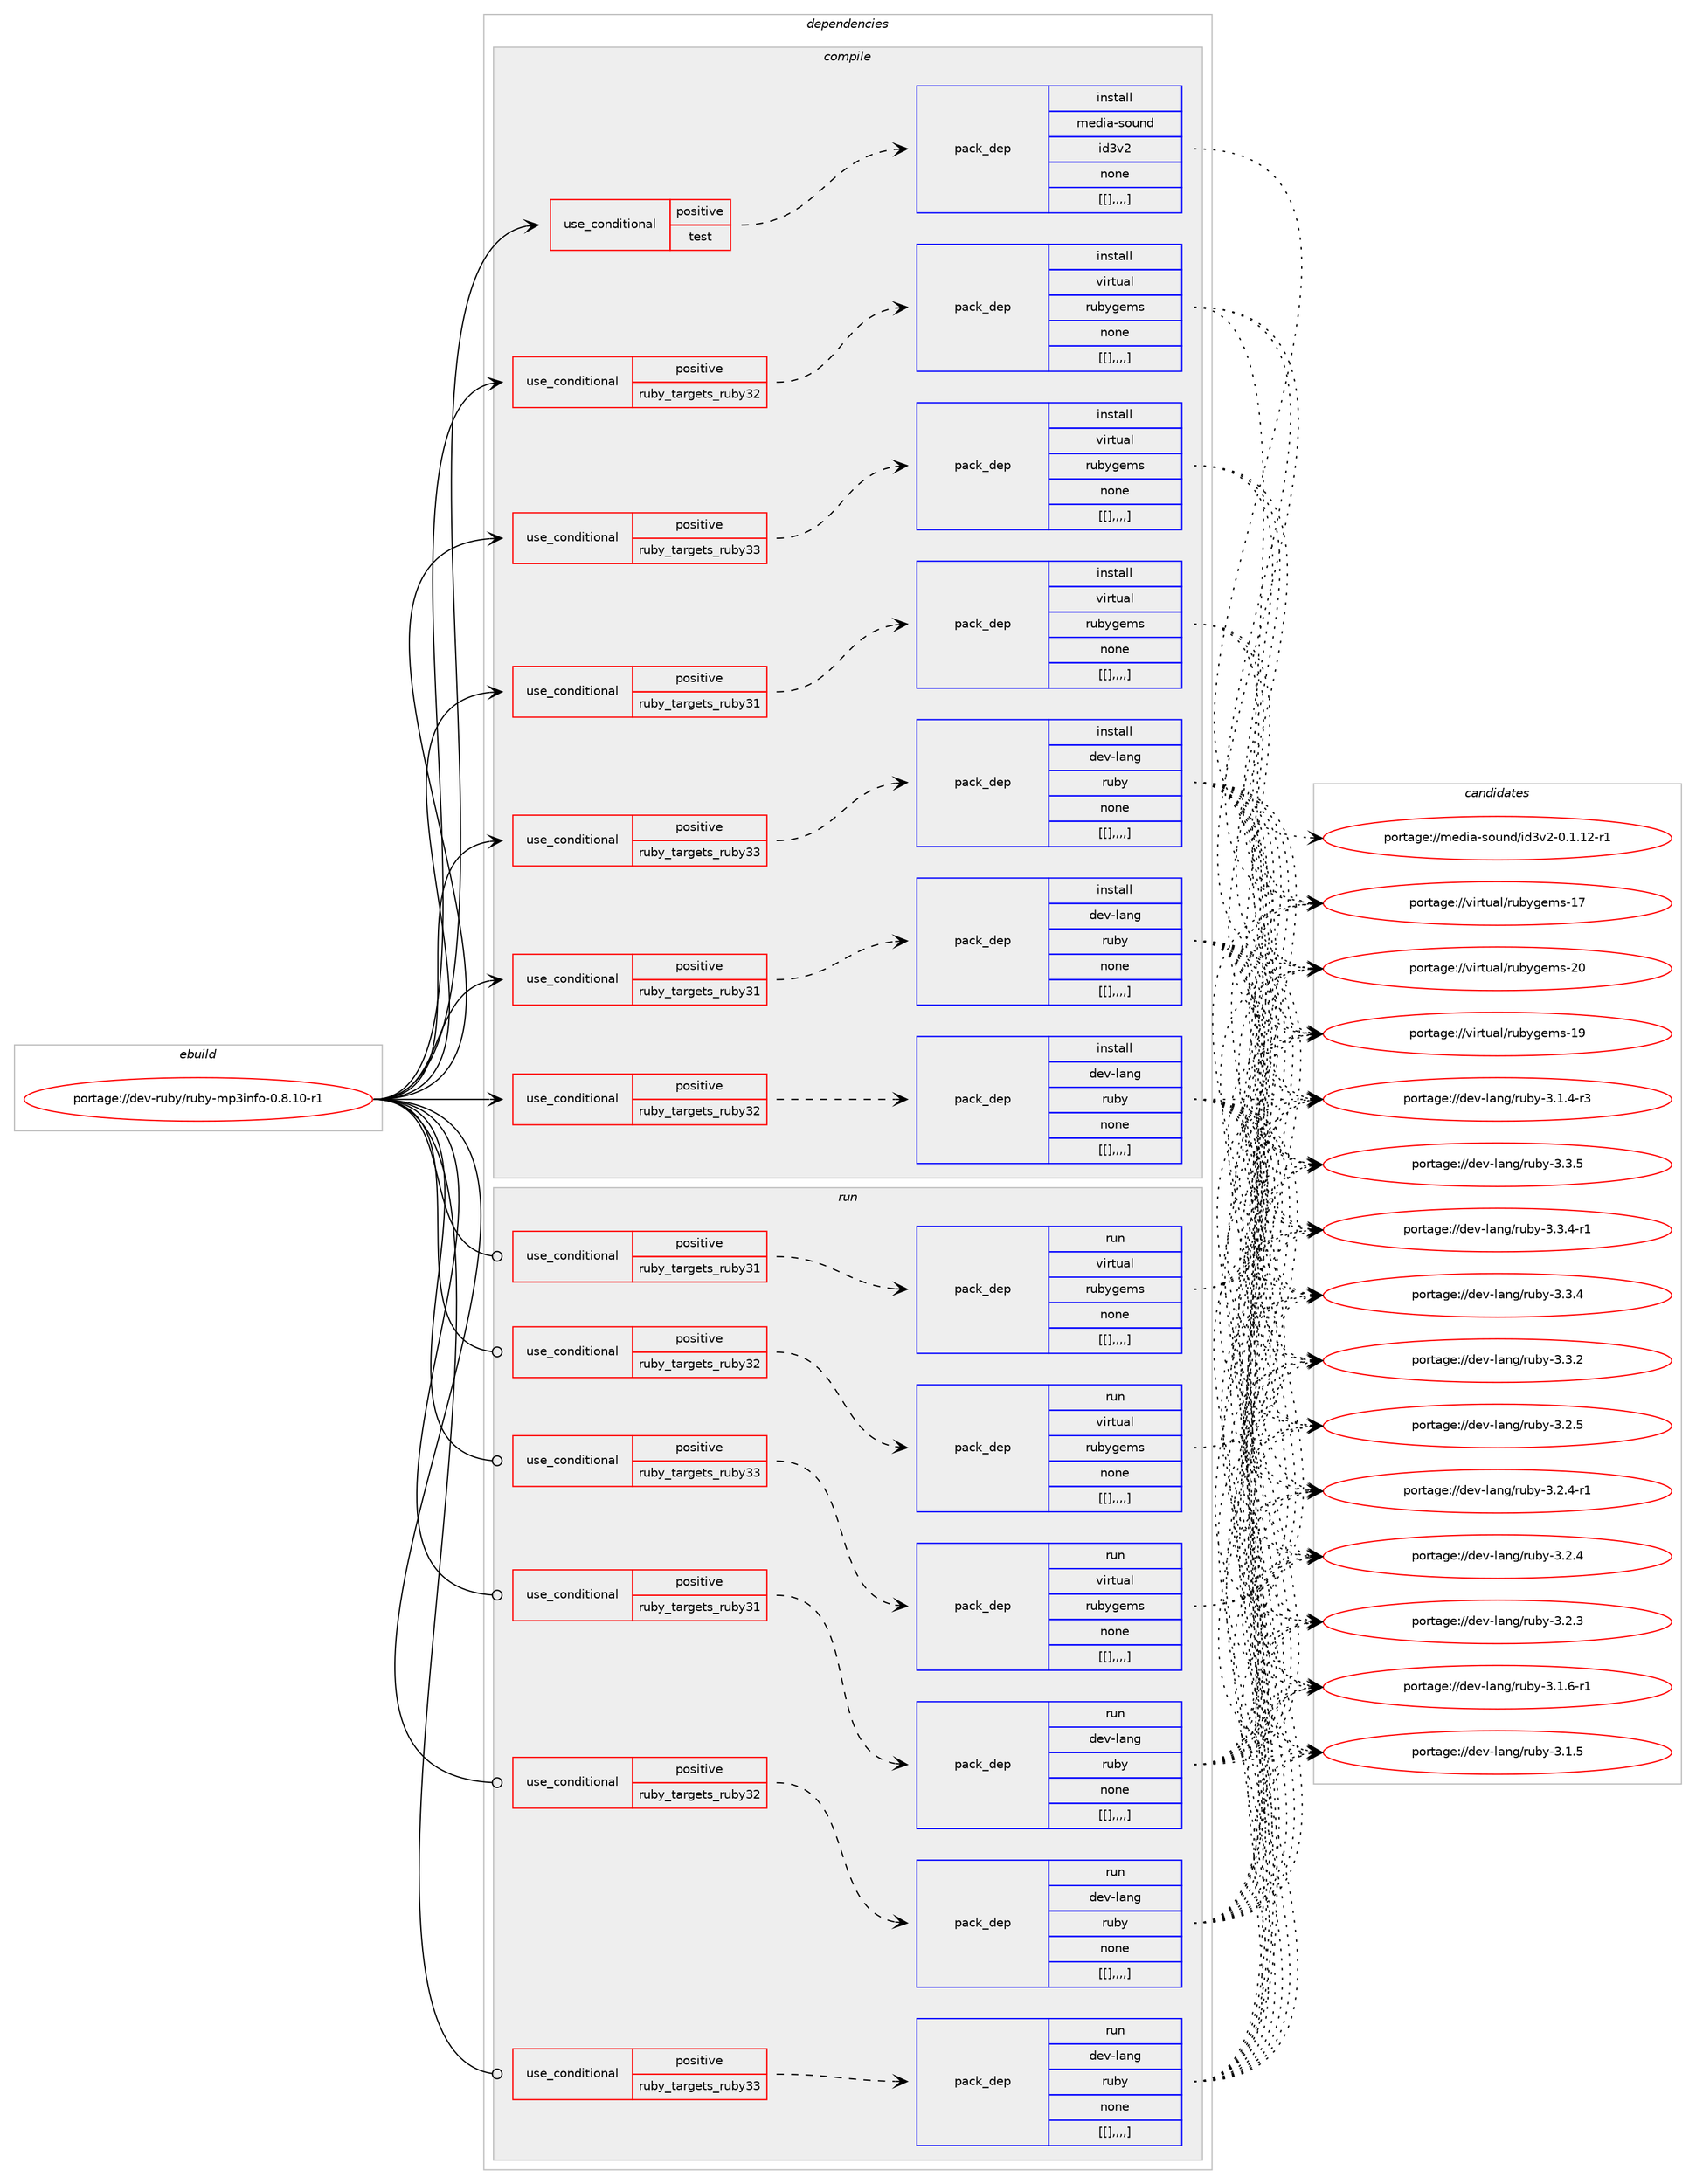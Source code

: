 digraph prolog {

# *************
# Graph options
# *************

newrank=true;
concentrate=true;
compound=true;
graph [rankdir=LR,fontname=Helvetica,fontsize=10,ranksep=1.5];#, ranksep=2.5, nodesep=0.2];
edge  [arrowhead=vee];
node  [fontname=Helvetica,fontsize=10];

# **********
# The ebuild
# **********

subgraph cluster_leftcol {
color=gray;
label=<<i>ebuild</i>>;
id [label="portage://dev-ruby/ruby-mp3info-0.8.10-r1", color=red, width=4, href="../dev-ruby/ruby-mp3info-0.8.10-r1.svg"];
}

# ****************
# The dependencies
# ****************

subgraph cluster_midcol {
color=gray;
label=<<i>dependencies</i>>;
subgraph cluster_compile {
fillcolor="#eeeeee";
style=filled;
label=<<i>compile</i>>;
subgraph cond57114 {
dependency204360 [label=<<TABLE BORDER="0" CELLBORDER="1" CELLSPACING="0" CELLPADDING="4"><TR><TD ROWSPAN="3" CELLPADDING="10">use_conditional</TD></TR><TR><TD>positive</TD></TR><TR><TD>ruby_targets_ruby31</TD></TR></TABLE>>, shape=none, color=red];
subgraph pack145869 {
dependency204361 [label=<<TABLE BORDER="0" CELLBORDER="1" CELLSPACING="0" CELLPADDING="4" WIDTH="220"><TR><TD ROWSPAN="6" CELLPADDING="30">pack_dep</TD></TR><TR><TD WIDTH="110">install</TD></TR><TR><TD>dev-lang</TD></TR><TR><TD>ruby</TD></TR><TR><TD>none</TD></TR><TR><TD>[[],,,,]</TD></TR></TABLE>>, shape=none, color=blue];
}
dependency204360:e -> dependency204361:w [weight=20,style="dashed",arrowhead="vee"];
}
id:e -> dependency204360:w [weight=20,style="solid",arrowhead="vee"];
subgraph cond57115 {
dependency204362 [label=<<TABLE BORDER="0" CELLBORDER="1" CELLSPACING="0" CELLPADDING="4"><TR><TD ROWSPAN="3" CELLPADDING="10">use_conditional</TD></TR><TR><TD>positive</TD></TR><TR><TD>ruby_targets_ruby31</TD></TR></TABLE>>, shape=none, color=red];
subgraph pack145870 {
dependency204363 [label=<<TABLE BORDER="0" CELLBORDER="1" CELLSPACING="0" CELLPADDING="4" WIDTH="220"><TR><TD ROWSPAN="6" CELLPADDING="30">pack_dep</TD></TR><TR><TD WIDTH="110">install</TD></TR><TR><TD>virtual</TD></TR><TR><TD>rubygems</TD></TR><TR><TD>none</TD></TR><TR><TD>[[],,,,]</TD></TR></TABLE>>, shape=none, color=blue];
}
dependency204362:e -> dependency204363:w [weight=20,style="dashed",arrowhead="vee"];
}
id:e -> dependency204362:w [weight=20,style="solid",arrowhead="vee"];
subgraph cond57116 {
dependency204364 [label=<<TABLE BORDER="0" CELLBORDER="1" CELLSPACING="0" CELLPADDING="4"><TR><TD ROWSPAN="3" CELLPADDING="10">use_conditional</TD></TR><TR><TD>positive</TD></TR><TR><TD>ruby_targets_ruby32</TD></TR></TABLE>>, shape=none, color=red];
subgraph pack145871 {
dependency204365 [label=<<TABLE BORDER="0" CELLBORDER="1" CELLSPACING="0" CELLPADDING="4" WIDTH="220"><TR><TD ROWSPAN="6" CELLPADDING="30">pack_dep</TD></TR><TR><TD WIDTH="110">install</TD></TR><TR><TD>dev-lang</TD></TR><TR><TD>ruby</TD></TR><TR><TD>none</TD></TR><TR><TD>[[],,,,]</TD></TR></TABLE>>, shape=none, color=blue];
}
dependency204364:e -> dependency204365:w [weight=20,style="dashed",arrowhead="vee"];
}
id:e -> dependency204364:w [weight=20,style="solid",arrowhead="vee"];
subgraph cond57117 {
dependency204366 [label=<<TABLE BORDER="0" CELLBORDER="1" CELLSPACING="0" CELLPADDING="4"><TR><TD ROWSPAN="3" CELLPADDING="10">use_conditional</TD></TR><TR><TD>positive</TD></TR><TR><TD>ruby_targets_ruby32</TD></TR></TABLE>>, shape=none, color=red];
subgraph pack145872 {
dependency204367 [label=<<TABLE BORDER="0" CELLBORDER="1" CELLSPACING="0" CELLPADDING="4" WIDTH="220"><TR><TD ROWSPAN="6" CELLPADDING="30">pack_dep</TD></TR><TR><TD WIDTH="110">install</TD></TR><TR><TD>virtual</TD></TR><TR><TD>rubygems</TD></TR><TR><TD>none</TD></TR><TR><TD>[[],,,,]</TD></TR></TABLE>>, shape=none, color=blue];
}
dependency204366:e -> dependency204367:w [weight=20,style="dashed",arrowhead="vee"];
}
id:e -> dependency204366:w [weight=20,style="solid",arrowhead="vee"];
subgraph cond57118 {
dependency204368 [label=<<TABLE BORDER="0" CELLBORDER="1" CELLSPACING="0" CELLPADDING="4"><TR><TD ROWSPAN="3" CELLPADDING="10">use_conditional</TD></TR><TR><TD>positive</TD></TR><TR><TD>ruby_targets_ruby33</TD></TR></TABLE>>, shape=none, color=red];
subgraph pack145873 {
dependency204369 [label=<<TABLE BORDER="0" CELLBORDER="1" CELLSPACING="0" CELLPADDING="4" WIDTH="220"><TR><TD ROWSPAN="6" CELLPADDING="30">pack_dep</TD></TR><TR><TD WIDTH="110">install</TD></TR><TR><TD>dev-lang</TD></TR><TR><TD>ruby</TD></TR><TR><TD>none</TD></TR><TR><TD>[[],,,,]</TD></TR></TABLE>>, shape=none, color=blue];
}
dependency204368:e -> dependency204369:w [weight=20,style="dashed",arrowhead="vee"];
}
id:e -> dependency204368:w [weight=20,style="solid",arrowhead="vee"];
subgraph cond57119 {
dependency204370 [label=<<TABLE BORDER="0" CELLBORDER="1" CELLSPACING="0" CELLPADDING="4"><TR><TD ROWSPAN="3" CELLPADDING="10">use_conditional</TD></TR><TR><TD>positive</TD></TR><TR><TD>ruby_targets_ruby33</TD></TR></TABLE>>, shape=none, color=red];
subgraph pack145874 {
dependency204371 [label=<<TABLE BORDER="0" CELLBORDER="1" CELLSPACING="0" CELLPADDING="4" WIDTH="220"><TR><TD ROWSPAN="6" CELLPADDING="30">pack_dep</TD></TR><TR><TD WIDTH="110">install</TD></TR><TR><TD>virtual</TD></TR><TR><TD>rubygems</TD></TR><TR><TD>none</TD></TR><TR><TD>[[],,,,]</TD></TR></TABLE>>, shape=none, color=blue];
}
dependency204370:e -> dependency204371:w [weight=20,style="dashed",arrowhead="vee"];
}
id:e -> dependency204370:w [weight=20,style="solid",arrowhead="vee"];
subgraph cond57120 {
dependency204372 [label=<<TABLE BORDER="0" CELLBORDER="1" CELLSPACING="0" CELLPADDING="4"><TR><TD ROWSPAN="3" CELLPADDING="10">use_conditional</TD></TR><TR><TD>positive</TD></TR><TR><TD>test</TD></TR></TABLE>>, shape=none, color=red];
subgraph pack145875 {
dependency204373 [label=<<TABLE BORDER="0" CELLBORDER="1" CELLSPACING="0" CELLPADDING="4" WIDTH="220"><TR><TD ROWSPAN="6" CELLPADDING="30">pack_dep</TD></TR><TR><TD WIDTH="110">install</TD></TR><TR><TD>media-sound</TD></TR><TR><TD>id3v2</TD></TR><TR><TD>none</TD></TR><TR><TD>[[],,,,]</TD></TR></TABLE>>, shape=none, color=blue];
}
dependency204372:e -> dependency204373:w [weight=20,style="dashed",arrowhead="vee"];
}
id:e -> dependency204372:w [weight=20,style="solid",arrowhead="vee"];
}
subgraph cluster_compileandrun {
fillcolor="#eeeeee";
style=filled;
label=<<i>compile and run</i>>;
}
subgraph cluster_run {
fillcolor="#eeeeee";
style=filled;
label=<<i>run</i>>;
subgraph cond57121 {
dependency204374 [label=<<TABLE BORDER="0" CELLBORDER="1" CELLSPACING="0" CELLPADDING="4"><TR><TD ROWSPAN="3" CELLPADDING="10">use_conditional</TD></TR><TR><TD>positive</TD></TR><TR><TD>ruby_targets_ruby31</TD></TR></TABLE>>, shape=none, color=red];
subgraph pack145876 {
dependency204375 [label=<<TABLE BORDER="0" CELLBORDER="1" CELLSPACING="0" CELLPADDING="4" WIDTH="220"><TR><TD ROWSPAN="6" CELLPADDING="30">pack_dep</TD></TR><TR><TD WIDTH="110">run</TD></TR><TR><TD>dev-lang</TD></TR><TR><TD>ruby</TD></TR><TR><TD>none</TD></TR><TR><TD>[[],,,,]</TD></TR></TABLE>>, shape=none, color=blue];
}
dependency204374:e -> dependency204375:w [weight=20,style="dashed",arrowhead="vee"];
}
id:e -> dependency204374:w [weight=20,style="solid",arrowhead="odot"];
subgraph cond57122 {
dependency204376 [label=<<TABLE BORDER="0" CELLBORDER="1" CELLSPACING="0" CELLPADDING="4"><TR><TD ROWSPAN="3" CELLPADDING="10">use_conditional</TD></TR><TR><TD>positive</TD></TR><TR><TD>ruby_targets_ruby31</TD></TR></TABLE>>, shape=none, color=red];
subgraph pack145877 {
dependency204377 [label=<<TABLE BORDER="0" CELLBORDER="1" CELLSPACING="0" CELLPADDING="4" WIDTH="220"><TR><TD ROWSPAN="6" CELLPADDING="30">pack_dep</TD></TR><TR><TD WIDTH="110">run</TD></TR><TR><TD>virtual</TD></TR><TR><TD>rubygems</TD></TR><TR><TD>none</TD></TR><TR><TD>[[],,,,]</TD></TR></TABLE>>, shape=none, color=blue];
}
dependency204376:e -> dependency204377:w [weight=20,style="dashed",arrowhead="vee"];
}
id:e -> dependency204376:w [weight=20,style="solid",arrowhead="odot"];
subgraph cond57123 {
dependency204378 [label=<<TABLE BORDER="0" CELLBORDER="1" CELLSPACING="0" CELLPADDING="4"><TR><TD ROWSPAN="3" CELLPADDING="10">use_conditional</TD></TR><TR><TD>positive</TD></TR><TR><TD>ruby_targets_ruby32</TD></TR></TABLE>>, shape=none, color=red];
subgraph pack145878 {
dependency204379 [label=<<TABLE BORDER="0" CELLBORDER="1" CELLSPACING="0" CELLPADDING="4" WIDTH="220"><TR><TD ROWSPAN="6" CELLPADDING="30">pack_dep</TD></TR><TR><TD WIDTH="110">run</TD></TR><TR><TD>dev-lang</TD></TR><TR><TD>ruby</TD></TR><TR><TD>none</TD></TR><TR><TD>[[],,,,]</TD></TR></TABLE>>, shape=none, color=blue];
}
dependency204378:e -> dependency204379:w [weight=20,style="dashed",arrowhead="vee"];
}
id:e -> dependency204378:w [weight=20,style="solid",arrowhead="odot"];
subgraph cond57124 {
dependency204380 [label=<<TABLE BORDER="0" CELLBORDER="1" CELLSPACING="0" CELLPADDING="4"><TR><TD ROWSPAN="3" CELLPADDING="10">use_conditional</TD></TR><TR><TD>positive</TD></TR><TR><TD>ruby_targets_ruby32</TD></TR></TABLE>>, shape=none, color=red];
subgraph pack145879 {
dependency204381 [label=<<TABLE BORDER="0" CELLBORDER="1" CELLSPACING="0" CELLPADDING="4" WIDTH="220"><TR><TD ROWSPAN="6" CELLPADDING="30">pack_dep</TD></TR><TR><TD WIDTH="110">run</TD></TR><TR><TD>virtual</TD></TR><TR><TD>rubygems</TD></TR><TR><TD>none</TD></TR><TR><TD>[[],,,,]</TD></TR></TABLE>>, shape=none, color=blue];
}
dependency204380:e -> dependency204381:w [weight=20,style="dashed",arrowhead="vee"];
}
id:e -> dependency204380:w [weight=20,style="solid",arrowhead="odot"];
subgraph cond57125 {
dependency204382 [label=<<TABLE BORDER="0" CELLBORDER="1" CELLSPACING="0" CELLPADDING="4"><TR><TD ROWSPAN="3" CELLPADDING="10">use_conditional</TD></TR><TR><TD>positive</TD></TR><TR><TD>ruby_targets_ruby33</TD></TR></TABLE>>, shape=none, color=red];
subgraph pack145880 {
dependency204383 [label=<<TABLE BORDER="0" CELLBORDER="1" CELLSPACING="0" CELLPADDING="4" WIDTH="220"><TR><TD ROWSPAN="6" CELLPADDING="30">pack_dep</TD></TR><TR><TD WIDTH="110">run</TD></TR><TR><TD>dev-lang</TD></TR><TR><TD>ruby</TD></TR><TR><TD>none</TD></TR><TR><TD>[[],,,,]</TD></TR></TABLE>>, shape=none, color=blue];
}
dependency204382:e -> dependency204383:w [weight=20,style="dashed",arrowhead="vee"];
}
id:e -> dependency204382:w [weight=20,style="solid",arrowhead="odot"];
subgraph cond57126 {
dependency204384 [label=<<TABLE BORDER="0" CELLBORDER="1" CELLSPACING="0" CELLPADDING="4"><TR><TD ROWSPAN="3" CELLPADDING="10">use_conditional</TD></TR><TR><TD>positive</TD></TR><TR><TD>ruby_targets_ruby33</TD></TR></TABLE>>, shape=none, color=red];
subgraph pack145881 {
dependency204385 [label=<<TABLE BORDER="0" CELLBORDER="1" CELLSPACING="0" CELLPADDING="4" WIDTH="220"><TR><TD ROWSPAN="6" CELLPADDING="30">pack_dep</TD></TR><TR><TD WIDTH="110">run</TD></TR><TR><TD>virtual</TD></TR><TR><TD>rubygems</TD></TR><TR><TD>none</TD></TR><TR><TD>[[],,,,]</TD></TR></TABLE>>, shape=none, color=blue];
}
dependency204384:e -> dependency204385:w [weight=20,style="dashed",arrowhead="vee"];
}
id:e -> dependency204384:w [weight=20,style="solid",arrowhead="odot"];
}
}

# **************
# The candidates
# **************

subgraph cluster_choices {
rank=same;
color=gray;
label=<<i>candidates</i>>;

subgraph choice145869 {
color=black;
nodesep=1;
choice10010111845108971101034711411798121455146514653 [label="portage://dev-lang/ruby-3.3.5", color=red, width=4,href="../dev-lang/ruby-3.3.5.svg"];
choice100101118451089711010347114117981214551465146524511449 [label="portage://dev-lang/ruby-3.3.4-r1", color=red, width=4,href="../dev-lang/ruby-3.3.4-r1.svg"];
choice10010111845108971101034711411798121455146514652 [label="portage://dev-lang/ruby-3.3.4", color=red, width=4,href="../dev-lang/ruby-3.3.4.svg"];
choice10010111845108971101034711411798121455146514650 [label="portage://dev-lang/ruby-3.3.2", color=red, width=4,href="../dev-lang/ruby-3.3.2.svg"];
choice10010111845108971101034711411798121455146504653 [label="portage://dev-lang/ruby-3.2.5", color=red, width=4,href="../dev-lang/ruby-3.2.5.svg"];
choice100101118451089711010347114117981214551465046524511449 [label="portage://dev-lang/ruby-3.2.4-r1", color=red, width=4,href="../dev-lang/ruby-3.2.4-r1.svg"];
choice10010111845108971101034711411798121455146504652 [label="portage://dev-lang/ruby-3.2.4", color=red, width=4,href="../dev-lang/ruby-3.2.4.svg"];
choice10010111845108971101034711411798121455146504651 [label="portage://dev-lang/ruby-3.2.3", color=red, width=4,href="../dev-lang/ruby-3.2.3.svg"];
choice100101118451089711010347114117981214551464946544511449 [label="portage://dev-lang/ruby-3.1.6-r1", color=red, width=4,href="../dev-lang/ruby-3.1.6-r1.svg"];
choice10010111845108971101034711411798121455146494653 [label="portage://dev-lang/ruby-3.1.5", color=red, width=4,href="../dev-lang/ruby-3.1.5.svg"];
choice100101118451089711010347114117981214551464946524511451 [label="portage://dev-lang/ruby-3.1.4-r3", color=red, width=4,href="../dev-lang/ruby-3.1.4-r3.svg"];
dependency204361:e -> choice10010111845108971101034711411798121455146514653:w [style=dotted,weight="100"];
dependency204361:e -> choice100101118451089711010347114117981214551465146524511449:w [style=dotted,weight="100"];
dependency204361:e -> choice10010111845108971101034711411798121455146514652:w [style=dotted,weight="100"];
dependency204361:e -> choice10010111845108971101034711411798121455146514650:w [style=dotted,weight="100"];
dependency204361:e -> choice10010111845108971101034711411798121455146504653:w [style=dotted,weight="100"];
dependency204361:e -> choice100101118451089711010347114117981214551465046524511449:w [style=dotted,weight="100"];
dependency204361:e -> choice10010111845108971101034711411798121455146504652:w [style=dotted,weight="100"];
dependency204361:e -> choice10010111845108971101034711411798121455146504651:w [style=dotted,weight="100"];
dependency204361:e -> choice100101118451089711010347114117981214551464946544511449:w [style=dotted,weight="100"];
dependency204361:e -> choice10010111845108971101034711411798121455146494653:w [style=dotted,weight="100"];
dependency204361:e -> choice100101118451089711010347114117981214551464946524511451:w [style=dotted,weight="100"];
}
subgraph choice145870 {
color=black;
nodesep=1;
choice118105114116117971084711411798121103101109115455048 [label="portage://virtual/rubygems-20", color=red, width=4,href="../virtual/rubygems-20.svg"];
choice118105114116117971084711411798121103101109115454957 [label="portage://virtual/rubygems-19", color=red, width=4,href="../virtual/rubygems-19.svg"];
choice118105114116117971084711411798121103101109115454955 [label="portage://virtual/rubygems-17", color=red, width=4,href="../virtual/rubygems-17.svg"];
dependency204363:e -> choice118105114116117971084711411798121103101109115455048:w [style=dotted,weight="100"];
dependency204363:e -> choice118105114116117971084711411798121103101109115454957:w [style=dotted,weight="100"];
dependency204363:e -> choice118105114116117971084711411798121103101109115454955:w [style=dotted,weight="100"];
}
subgraph choice145871 {
color=black;
nodesep=1;
choice10010111845108971101034711411798121455146514653 [label="portage://dev-lang/ruby-3.3.5", color=red, width=4,href="../dev-lang/ruby-3.3.5.svg"];
choice100101118451089711010347114117981214551465146524511449 [label="portage://dev-lang/ruby-3.3.4-r1", color=red, width=4,href="../dev-lang/ruby-3.3.4-r1.svg"];
choice10010111845108971101034711411798121455146514652 [label="portage://dev-lang/ruby-3.3.4", color=red, width=4,href="../dev-lang/ruby-3.3.4.svg"];
choice10010111845108971101034711411798121455146514650 [label="portage://dev-lang/ruby-3.3.2", color=red, width=4,href="../dev-lang/ruby-3.3.2.svg"];
choice10010111845108971101034711411798121455146504653 [label="portage://dev-lang/ruby-3.2.5", color=red, width=4,href="../dev-lang/ruby-3.2.5.svg"];
choice100101118451089711010347114117981214551465046524511449 [label="portage://dev-lang/ruby-3.2.4-r1", color=red, width=4,href="../dev-lang/ruby-3.2.4-r1.svg"];
choice10010111845108971101034711411798121455146504652 [label="portage://dev-lang/ruby-3.2.4", color=red, width=4,href="../dev-lang/ruby-3.2.4.svg"];
choice10010111845108971101034711411798121455146504651 [label="portage://dev-lang/ruby-3.2.3", color=red, width=4,href="../dev-lang/ruby-3.2.3.svg"];
choice100101118451089711010347114117981214551464946544511449 [label="portage://dev-lang/ruby-3.1.6-r1", color=red, width=4,href="../dev-lang/ruby-3.1.6-r1.svg"];
choice10010111845108971101034711411798121455146494653 [label="portage://dev-lang/ruby-3.1.5", color=red, width=4,href="../dev-lang/ruby-3.1.5.svg"];
choice100101118451089711010347114117981214551464946524511451 [label="portage://dev-lang/ruby-3.1.4-r3", color=red, width=4,href="../dev-lang/ruby-3.1.4-r3.svg"];
dependency204365:e -> choice10010111845108971101034711411798121455146514653:w [style=dotted,weight="100"];
dependency204365:e -> choice100101118451089711010347114117981214551465146524511449:w [style=dotted,weight="100"];
dependency204365:e -> choice10010111845108971101034711411798121455146514652:w [style=dotted,weight="100"];
dependency204365:e -> choice10010111845108971101034711411798121455146514650:w [style=dotted,weight="100"];
dependency204365:e -> choice10010111845108971101034711411798121455146504653:w [style=dotted,weight="100"];
dependency204365:e -> choice100101118451089711010347114117981214551465046524511449:w [style=dotted,weight="100"];
dependency204365:e -> choice10010111845108971101034711411798121455146504652:w [style=dotted,weight="100"];
dependency204365:e -> choice10010111845108971101034711411798121455146504651:w [style=dotted,weight="100"];
dependency204365:e -> choice100101118451089711010347114117981214551464946544511449:w [style=dotted,weight="100"];
dependency204365:e -> choice10010111845108971101034711411798121455146494653:w [style=dotted,weight="100"];
dependency204365:e -> choice100101118451089711010347114117981214551464946524511451:w [style=dotted,weight="100"];
}
subgraph choice145872 {
color=black;
nodesep=1;
choice118105114116117971084711411798121103101109115455048 [label="portage://virtual/rubygems-20", color=red, width=4,href="../virtual/rubygems-20.svg"];
choice118105114116117971084711411798121103101109115454957 [label="portage://virtual/rubygems-19", color=red, width=4,href="../virtual/rubygems-19.svg"];
choice118105114116117971084711411798121103101109115454955 [label="portage://virtual/rubygems-17", color=red, width=4,href="../virtual/rubygems-17.svg"];
dependency204367:e -> choice118105114116117971084711411798121103101109115455048:w [style=dotted,weight="100"];
dependency204367:e -> choice118105114116117971084711411798121103101109115454957:w [style=dotted,weight="100"];
dependency204367:e -> choice118105114116117971084711411798121103101109115454955:w [style=dotted,weight="100"];
}
subgraph choice145873 {
color=black;
nodesep=1;
choice10010111845108971101034711411798121455146514653 [label="portage://dev-lang/ruby-3.3.5", color=red, width=4,href="../dev-lang/ruby-3.3.5.svg"];
choice100101118451089711010347114117981214551465146524511449 [label="portage://dev-lang/ruby-3.3.4-r1", color=red, width=4,href="../dev-lang/ruby-3.3.4-r1.svg"];
choice10010111845108971101034711411798121455146514652 [label="portage://dev-lang/ruby-3.3.4", color=red, width=4,href="../dev-lang/ruby-3.3.4.svg"];
choice10010111845108971101034711411798121455146514650 [label="portage://dev-lang/ruby-3.3.2", color=red, width=4,href="../dev-lang/ruby-3.3.2.svg"];
choice10010111845108971101034711411798121455146504653 [label="portage://dev-lang/ruby-3.2.5", color=red, width=4,href="../dev-lang/ruby-3.2.5.svg"];
choice100101118451089711010347114117981214551465046524511449 [label="portage://dev-lang/ruby-3.2.4-r1", color=red, width=4,href="../dev-lang/ruby-3.2.4-r1.svg"];
choice10010111845108971101034711411798121455146504652 [label="portage://dev-lang/ruby-3.2.4", color=red, width=4,href="../dev-lang/ruby-3.2.4.svg"];
choice10010111845108971101034711411798121455146504651 [label="portage://dev-lang/ruby-3.2.3", color=red, width=4,href="../dev-lang/ruby-3.2.3.svg"];
choice100101118451089711010347114117981214551464946544511449 [label="portage://dev-lang/ruby-3.1.6-r1", color=red, width=4,href="../dev-lang/ruby-3.1.6-r1.svg"];
choice10010111845108971101034711411798121455146494653 [label="portage://dev-lang/ruby-3.1.5", color=red, width=4,href="../dev-lang/ruby-3.1.5.svg"];
choice100101118451089711010347114117981214551464946524511451 [label="portage://dev-lang/ruby-3.1.4-r3", color=red, width=4,href="../dev-lang/ruby-3.1.4-r3.svg"];
dependency204369:e -> choice10010111845108971101034711411798121455146514653:w [style=dotted,weight="100"];
dependency204369:e -> choice100101118451089711010347114117981214551465146524511449:w [style=dotted,weight="100"];
dependency204369:e -> choice10010111845108971101034711411798121455146514652:w [style=dotted,weight="100"];
dependency204369:e -> choice10010111845108971101034711411798121455146514650:w [style=dotted,weight="100"];
dependency204369:e -> choice10010111845108971101034711411798121455146504653:w [style=dotted,weight="100"];
dependency204369:e -> choice100101118451089711010347114117981214551465046524511449:w [style=dotted,weight="100"];
dependency204369:e -> choice10010111845108971101034711411798121455146504652:w [style=dotted,weight="100"];
dependency204369:e -> choice10010111845108971101034711411798121455146504651:w [style=dotted,weight="100"];
dependency204369:e -> choice100101118451089711010347114117981214551464946544511449:w [style=dotted,weight="100"];
dependency204369:e -> choice10010111845108971101034711411798121455146494653:w [style=dotted,weight="100"];
dependency204369:e -> choice100101118451089711010347114117981214551464946524511451:w [style=dotted,weight="100"];
}
subgraph choice145874 {
color=black;
nodesep=1;
choice118105114116117971084711411798121103101109115455048 [label="portage://virtual/rubygems-20", color=red, width=4,href="../virtual/rubygems-20.svg"];
choice118105114116117971084711411798121103101109115454957 [label="portage://virtual/rubygems-19", color=red, width=4,href="../virtual/rubygems-19.svg"];
choice118105114116117971084711411798121103101109115454955 [label="portage://virtual/rubygems-17", color=red, width=4,href="../virtual/rubygems-17.svg"];
dependency204371:e -> choice118105114116117971084711411798121103101109115455048:w [style=dotted,weight="100"];
dependency204371:e -> choice118105114116117971084711411798121103101109115454957:w [style=dotted,weight="100"];
dependency204371:e -> choice118105114116117971084711411798121103101109115454955:w [style=dotted,weight="100"];
}
subgraph choice145875 {
color=black;
nodesep=1;
choice1091011001059745115111117110100471051005111850454846494649504511449 [label="portage://media-sound/id3v2-0.1.12-r1", color=red, width=4,href="../media-sound/id3v2-0.1.12-r1.svg"];
dependency204373:e -> choice1091011001059745115111117110100471051005111850454846494649504511449:w [style=dotted,weight="100"];
}
subgraph choice145876 {
color=black;
nodesep=1;
choice10010111845108971101034711411798121455146514653 [label="portage://dev-lang/ruby-3.3.5", color=red, width=4,href="../dev-lang/ruby-3.3.5.svg"];
choice100101118451089711010347114117981214551465146524511449 [label="portage://dev-lang/ruby-3.3.4-r1", color=red, width=4,href="../dev-lang/ruby-3.3.4-r1.svg"];
choice10010111845108971101034711411798121455146514652 [label="portage://dev-lang/ruby-3.3.4", color=red, width=4,href="../dev-lang/ruby-3.3.4.svg"];
choice10010111845108971101034711411798121455146514650 [label="portage://dev-lang/ruby-3.3.2", color=red, width=4,href="../dev-lang/ruby-3.3.2.svg"];
choice10010111845108971101034711411798121455146504653 [label="portage://dev-lang/ruby-3.2.5", color=red, width=4,href="../dev-lang/ruby-3.2.5.svg"];
choice100101118451089711010347114117981214551465046524511449 [label="portage://dev-lang/ruby-3.2.4-r1", color=red, width=4,href="../dev-lang/ruby-3.2.4-r1.svg"];
choice10010111845108971101034711411798121455146504652 [label="portage://dev-lang/ruby-3.2.4", color=red, width=4,href="../dev-lang/ruby-3.2.4.svg"];
choice10010111845108971101034711411798121455146504651 [label="portage://dev-lang/ruby-3.2.3", color=red, width=4,href="../dev-lang/ruby-3.2.3.svg"];
choice100101118451089711010347114117981214551464946544511449 [label="portage://dev-lang/ruby-3.1.6-r1", color=red, width=4,href="../dev-lang/ruby-3.1.6-r1.svg"];
choice10010111845108971101034711411798121455146494653 [label="portage://dev-lang/ruby-3.1.5", color=red, width=4,href="../dev-lang/ruby-3.1.5.svg"];
choice100101118451089711010347114117981214551464946524511451 [label="portage://dev-lang/ruby-3.1.4-r3", color=red, width=4,href="../dev-lang/ruby-3.1.4-r3.svg"];
dependency204375:e -> choice10010111845108971101034711411798121455146514653:w [style=dotted,weight="100"];
dependency204375:e -> choice100101118451089711010347114117981214551465146524511449:w [style=dotted,weight="100"];
dependency204375:e -> choice10010111845108971101034711411798121455146514652:w [style=dotted,weight="100"];
dependency204375:e -> choice10010111845108971101034711411798121455146514650:w [style=dotted,weight="100"];
dependency204375:e -> choice10010111845108971101034711411798121455146504653:w [style=dotted,weight="100"];
dependency204375:e -> choice100101118451089711010347114117981214551465046524511449:w [style=dotted,weight="100"];
dependency204375:e -> choice10010111845108971101034711411798121455146504652:w [style=dotted,weight="100"];
dependency204375:e -> choice10010111845108971101034711411798121455146504651:w [style=dotted,weight="100"];
dependency204375:e -> choice100101118451089711010347114117981214551464946544511449:w [style=dotted,weight="100"];
dependency204375:e -> choice10010111845108971101034711411798121455146494653:w [style=dotted,weight="100"];
dependency204375:e -> choice100101118451089711010347114117981214551464946524511451:w [style=dotted,weight="100"];
}
subgraph choice145877 {
color=black;
nodesep=1;
choice118105114116117971084711411798121103101109115455048 [label="portage://virtual/rubygems-20", color=red, width=4,href="../virtual/rubygems-20.svg"];
choice118105114116117971084711411798121103101109115454957 [label="portage://virtual/rubygems-19", color=red, width=4,href="../virtual/rubygems-19.svg"];
choice118105114116117971084711411798121103101109115454955 [label="portage://virtual/rubygems-17", color=red, width=4,href="../virtual/rubygems-17.svg"];
dependency204377:e -> choice118105114116117971084711411798121103101109115455048:w [style=dotted,weight="100"];
dependency204377:e -> choice118105114116117971084711411798121103101109115454957:w [style=dotted,weight="100"];
dependency204377:e -> choice118105114116117971084711411798121103101109115454955:w [style=dotted,weight="100"];
}
subgraph choice145878 {
color=black;
nodesep=1;
choice10010111845108971101034711411798121455146514653 [label="portage://dev-lang/ruby-3.3.5", color=red, width=4,href="../dev-lang/ruby-3.3.5.svg"];
choice100101118451089711010347114117981214551465146524511449 [label="portage://dev-lang/ruby-3.3.4-r1", color=red, width=4,href="../dev-lang/ruby-3.3.4-r1.svg"];
choice10010111845108971101034711411798121455146514652 [label="portage://dev-lang/ruby-3.3.4", color=red, width=4,href="../dev-lang/ruby-3.3.4.svg"];
choice10010111845108971101034711411798121455146514650 [label="portage://dev-lang/ruby-3.3.2", color=red, width=4,href="../dev-lang/ruby-3.3.2.svg"];
choice10010111845108971101034711411798121455146504653 [label="portage://dev-lang/ruby-3.2.5", color=red, width=4,href="../dev-lang/ruby-3.2.5.svg"];
choice100101118451089711010347114117981214551465046524511449 [label="portage://dev-lang/ruby-3.2.4-r1", color=red, width=4,href="../dev-lang/ruby-3.2.4-r1.svg"];
choice10010111845108971101034711411798121455146504652 [label="portage://dev-lang/ruby-3.2.4", color=red, width=4,href="../dev-lang/ruby-3.2.4.svg"];
choice10010111845108971101034711411798121455146504651 [label="portage://dev-lang/ruby-3.2.3", color=red, width=4,href="../dev-lang/ruby-3.2.3.svg"];
choice100101118451089711010347114117981214551464946544511449 [label="portage://dev-lang/ruby-3.1.6-r1", color=red, width=4,href="../dev-lang/ruby-3.1.6-r1.svg"];
choice10010111845108971101034711411798121455146494653 [label="portage://dev-lang/ruby-3.1.5", color=red, width=4,href="../dev-lang/ruby-3.1.5.svg"];
choice100101118451089711010347114117981214551464946524511451 [label="portage://dev-lang/ruby-3.1.4-r3", color=red, width=4,href="../dev-lang/ruby-3.1.4-r3.svg"];
dependency204379:e -> choice10010111845108971101034711411798121455146514653:w [style=dotted,weight="100"];
dependency204379:e -> choice100101118451089711010347114117981214551465146524511449:w [style=dotted,weight="100"];
dependency204379:e -> choice10010111845108971101034711411798121455146514652:w [style=dotted,weight="100"];
dependency204379:e -> choice10010111845108971101034711411798121455146514650:w [style=dotted,weight="100"];
dependency204379:e -> choice10010111845108971101034711411798121455146504653:w [style=dotted,weight="100"];
dependency204379:e -> choice100101118451089711010347114117981214551465046524511449:w [style=dotted,weight="100"];
dependency204379:e -> choice10010111845108971101034711411798121455146504652:w [style=dotted,weight="100"];
dependency204379:e -> choice10010111845108971101034711411798121455146504651:w [style=dotted,weight="100"];
dependency204379:e -> choice100101118451089711010347114117981214551464946544511449:w [style=dotted,weight="100"];
dependency204379:e -> choice10010111845108971101034711411798121455146494653:w [style=dotted,weight="100"];
dependency204379:e -> choice100101118451089711010347114117981214551464946524511451:w [style=dotted,weight="100"];
}
subgraph choice145879 {
color=black;
nodesep=1;
choice118105114116117971084711411798121103101109115455048 [label="portage://virtual/rubygems-20", color=red, width=4,href="../virtual/rubygems-20.svg"];
choice118105114116117971084711411798121103101109115454957 [label="portage://virtual/rubygems-19", color=red, width=4,href="../virtual/rubygems-19.svg"];
choice118105114116117971084711411798121103101109115454955 [label="portage://virtual/rubygems-17", color=red, width=4,href="../virtual/rubygems-17.svg"];
dependency204381:e -> choice118105114116117971084711411798121103101109115455048:w [style=dotted,weight="100"];
dependency204381:e -> choice118105114116117971084711411798121103101109115454957:w [style=dotted,weight="100"];
dependency204381:e -> choice118105114116117971084711411798121103101109115454955:w [style=dotted,weight="100"];
}
subgraph choice145880 {
color=black;
nodesep=1;
choice10010111845108971101034711411798121455146514653 [label="portage://dev-lang/ruby-3.3.5", color=red, width=4,href="../dev-lang/ruby-3.3.5.svg"];
choice100101118451089711010347114117981214551465146524511449 [label="portage://dev-lang/ruby-3.3.4-r1", color=red, width=4,href="../dev-lang/ruby-3.3.4-r1.svg"];
choice10010111845108971101034711411798121455146514652 [label="portage://dev-lang/ruby-3.3.4", color=red, width=4,href="../dev-lang/ruby-3.3.4.svg"];
choice10010111845108971101034711411798121455146514650 [label="portage://dev-lang/ruby-3.3.2", color=red, width=4,href="../dev-lang/ruby-3.3.2.svg"];
choice10010111845108971101034711411798121455146504653 [label="portage://dev-lang/ruby-3.2.5", color=red, width=4,href="../dev-lang/ruby-3.2.5.svg"];
choice100101118451089711010347114117981214551465046524511449 [label="portage://dev-lang/ruby-3.2.4-r1", color=red, width=4,href="../dev-lang/ruby-3.2.4-r1.svg"];
choice10010111845108971101034711411798121455146504652 [label="portage://dev-lang/ruby-3.2.4", color=red, width=4,href="../dev-lang/ruby-3.2.4.svg"];
choice10010111845108971101034711411798121455146504651 [label="portage://dev-lang/ruby-3.2.3", color=red, width=4,href="../dev-lang/ruby-3.2.3.svg"];
choice100101118451089711010347114117981214551464946544511449 [label="portage://dev-lang/ruby-3.1.6-r1", color=red, width=4,href="../dev-lang/ruby-3.1.6-r1.svg"];
choice10010111845108971101034711411798121455146494653 [label="portage://dev-lang/ruby-3.1.5", color=red, width=4,href="../dev-lang/ruby-3.1.5.svg"];
choice100101118451089711010347114117981214551464946524511451 [label="portage://dev-lang/ruby-3.1.4-r3", color=red, width=4,href="../dev-lang/ruby-3.1.4-r3.svg"];
dependency204383:e -> choice10010111845108971101034711411798121455146514653:w [style=dotted,weight="100"];
dependency204383:e -> choice100101118451089711010347114117981214551465146524511449:w [style=dotted,weight="100"];
dependency204383:e -> choice10010111845108971101034711411798121455146514652:w [style=dotted,weight="100"];
dependency204383:e -> choice10010111845108971101034711411798121455146514650:w [style=dotted,weight="100"];
dependency204383:e -> choice10010111845108971101034711411798121455146504653:w [style=dotted,weight="100"];
dependency204383:e -> choice100101118451089711010347114117981214551465046524511449:w [style=dotted,weight="100"];
dependency204383:e -> choice10010111845108971101034711411798121455146504652:w [style=dotted,weight="100"];
dependency204383:e -> choice10010111845108971101034711411798121455146504651:w [style=dotted,weight="100"];
dependency204383:e -> choice100101118451089711010347114117981214551464946544511449:w [style=dotted,weight="100"];
dependency204383:e -> choice10010111845108971101034711411798121455146494653:w [style=dotted,weight="100"];
dependency204383:e -> choice100101118451089711010347114117981214551464946524511451:w [style=dotted,weight="100"];
}
subgraph choice145881 {
color=black;
nodesep=1;
choice118105114116117971084711411798121103101109115455048 [label="portage://virtual/rubygems-20", color=red, width=4,href="../virtual/rubygems-20.svg"];
choice118105114116117971084711411798121103101109115454957 [label="portage://virtual/rubygems-19", color=red, width=4,href="../virtual/rubygems-19.svg"];
choice118105114116117971084711411798121103101109115454955 [label="portage://virtual/rubygems-17", color=red, width=4,href="../virtual/rubygems-17.svg"];
dependency204385:e -> choice118105114116117971084711411798121103101109115455048:w [style=dotted,weight="100"];
dependency204385:e -> choice118105114116117971084711411798121103101109115454957:w [style=dotted,weight="100"];
dependency204385:e -> choice118105114116117971084711411798121103101109115454955:w [style=dotted,weight="100"];
}
}

}
